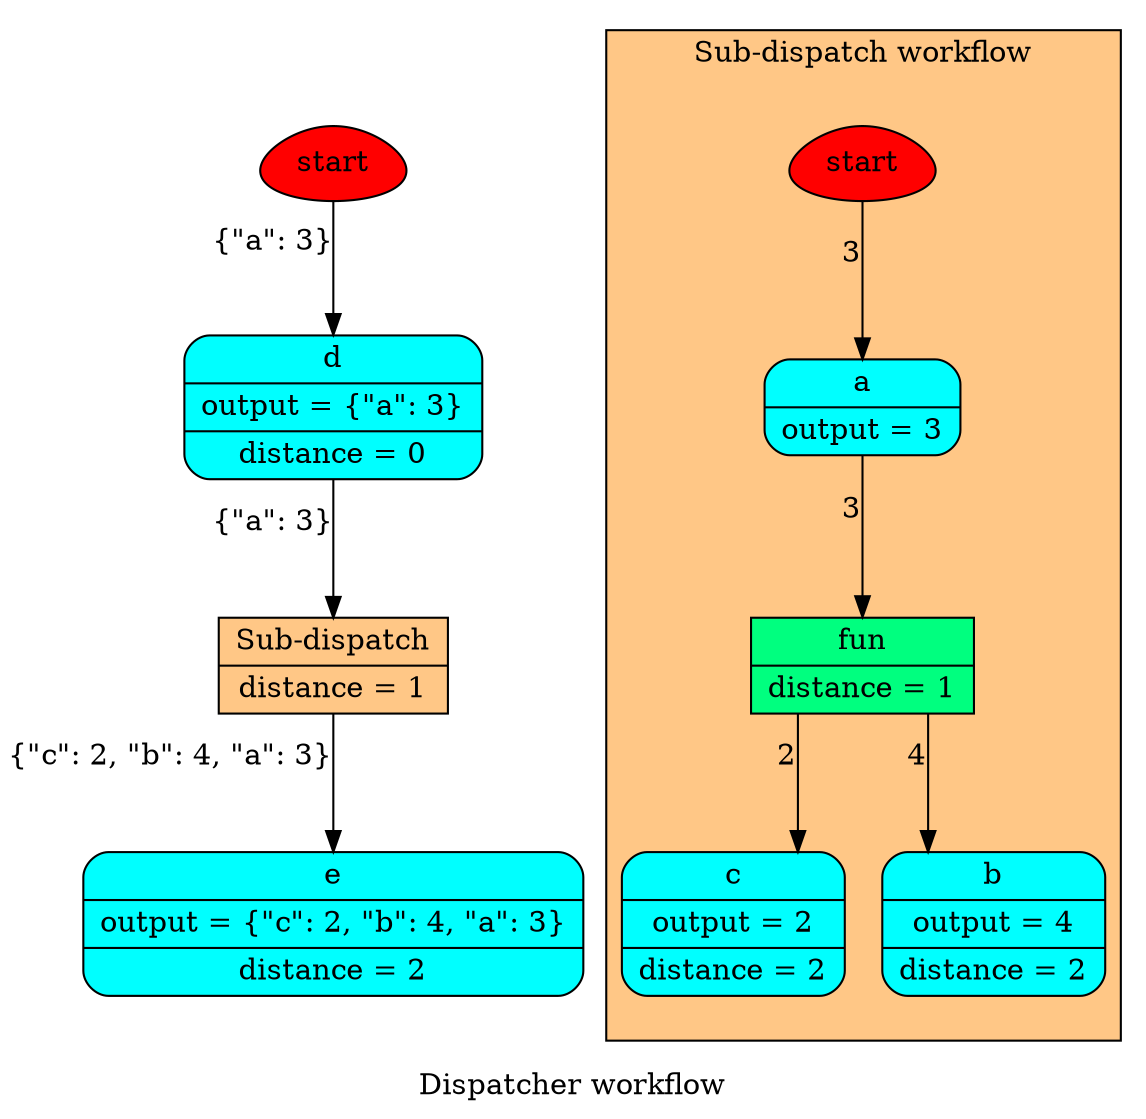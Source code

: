 digraph Dispatcher {
	graph [ratio=1]
	node [style=filled]
	splines = ortho
	label = "Dispatcher workflow"
		Dispatcher_4372648248 [label=start fillcolor=red shape=egg]
		subgraph cluster_Dispatcher_5668236706988616843 {
		style=filled
		fillcolor="#FF8F0F80"
		label="Sub-dispatch workflow"
		comment="Sub-dispatch"
			cluster_Dispatcher_5668236706988616843_4372648248 [label=start fillcolor=red shape=egg]
			"cluster_Dispatcher_5668236706988616843_-8069443800989944208" [label="{ c | output = 2 | distance = 2 }" fillcolor=cyan shape=Mrecord]
			"cluster_Dispatcher_5668236706988616843_-4868960230063457645" [label="{ b | output = 4 | distance = 2 }" fillcolor=cyan shape=Mrecord]
			"cluster_Dispatcher_5668236706988616843_-6154672520566587020" [label="{ a | output = 3 }" fillcolor=cyan shape=Mrecord]
			cluster_Dispatcher_5668236706988616843_5723371101454013599 [label="{ fun | distance = 1 }" fillcolor=springgreen shape=record]
				cluster_Dispatcher_5668236706988616843_4372648248 -> "cluster_Dispatcher_5668236706988616843_-6154672520566587020" [xlabel=3]
				"cluster_Dispatcher_5668236706988616843_-6154672520566587020" -> cluster_Dispatcher_5668236706988616843_5723371101454013599 [xlabel=3]
				cluster_Dispatcher_5668236706988616843_5723371101454013599 -> "cluster_Dispatcher_5668236706988616843_-8069443800989944208" [xlabel=2]
				cluster_Dispatcher_5668236706988616843_5723371101454013599 -> "cluster_Dispatcher_5668236706988616843_-4868960230063457645" [xlabel=4]
		}
		Dispatcher_5668236706988616843 [label="{ Sub-dispatch | distance = 1 }" fillcolor="#FF8F0F80" shape=record]
		Dispatcher_8292886482098159717 [label="{ d | output = \{&quot;a&quot;: 3\} | distance = 0 }" fillcolor=cyan shape=Mrecord]
		Dispatcher_8757498191479327245 [label="{ e | output = \{&quot;c&quot;: 2, &quot;b&quot;: 4, &quot;a&quot;: 3\} | distance = 2 }" fillcolor=cyan shape=Mrecord]
			Dispatcher_4372648248 -> Dispatcher_8292886482098159717 [xlabel="\{&quot;a&quot;: 3\}"]
			Dispatcher_5668236706988616843 -> Dispatcher_8757498191479327245 [xlabel="\{&quot;c&quot;: 2, &quot;b&quot;: 4, &quot;a&quot;: 3\}"]
			Dispatcher_8292886482098159717 -> Dispatcher_5668236706988616843 [xlabel="\{&quot;a&quot;: 3\}"]
}